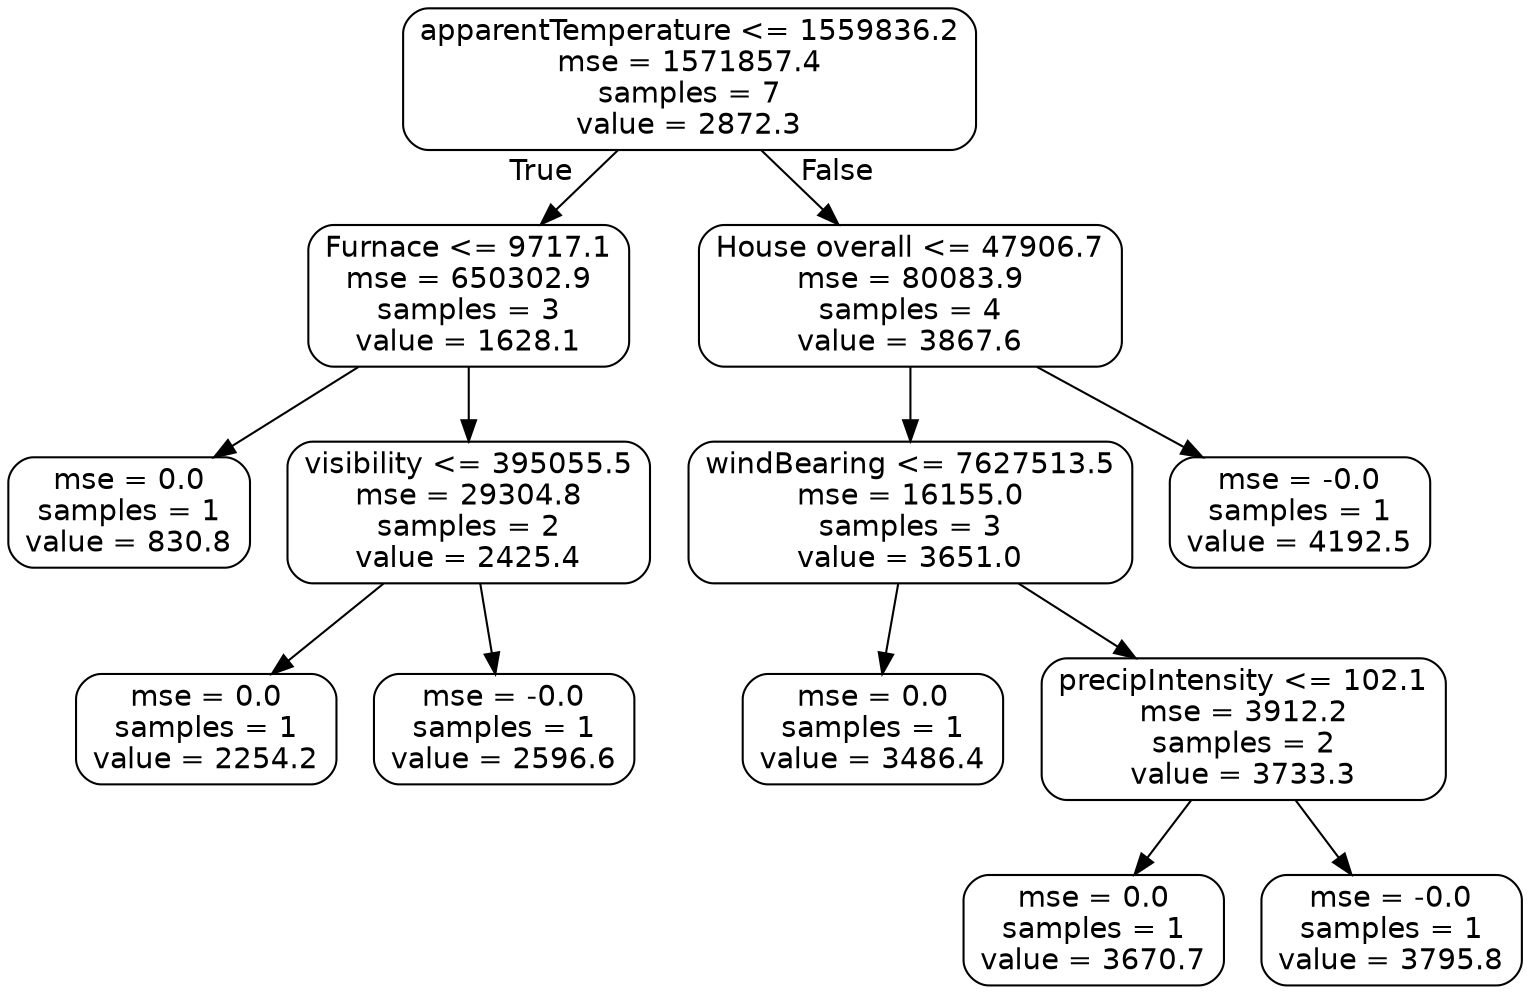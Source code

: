 digraph Tree {
node [shape=box, style="rounded", color="black", fontname=helvetica] ;
edge [fontname=helvetica] ;
0 [label="apparentTemperature <= 1559836.2\nmse = 1571857.4\nsamples = 7\nvalue = 2872.3"] ;
1 [label="Furnace <= 9717.1\nmse = 650302.9\nsamples = 3\nvalue = 1628.1"] ;
0 -> 1 [labeldistance=2.5, labelangle=45, headlabel="True"] ;
2 [label="mse = 0.0\nsamples = 1\nvalue = 830.8"] ;
1 -> 2 ;
3 [label="visibility <= 395055.5\nmse = 29304.8\nsamples = 2\nvalue = 2425.4"] ;
1 -> 3 ;
4 [label="mse = 0.0\nsamples = 1\nvalue = 2254.2"] ;
3 -> 4 ;
5 [label="mse = -0.0\nsamples = 1\nvalue = 2596.6"] ;
3 -> 5 ;
6 [label="House overall <= 47906.7\nmse = 80083.9\nsamples = 4\nvalue = 3867.6"] ;
0 -> 6 [labeldistance=2.5, labelangle=-45, headlabel="False"] ;
7 [label="windBearing <= 7627513.5\nmse = 16155.0\nsamples = 3\nvalue = 3651.0"] ;
6 -> 7 ;
8 [label="mse = 0.0\nsamples = 1\nvalue = 3486.4"] ;
7 -> 8 ;
9 [label="precipIntensity <= 102.1\nmse = 3912.2\nsamples = 2\nvalue = 3733.3"] ;
7 -> 9 ;
10 [label="mse = 0.0\nsamples = 1\nvalue = 3670.7"] ;
9 -> 10 ;
11 [label="mse = -0.0\nsamples = 1\nvalue = 3795.8"] ;
9 -> 11 ;
12 [label="mse = -0.0\nsamples = 1\nvalue = 4192.5"] ;
6 -> 12 ;
}